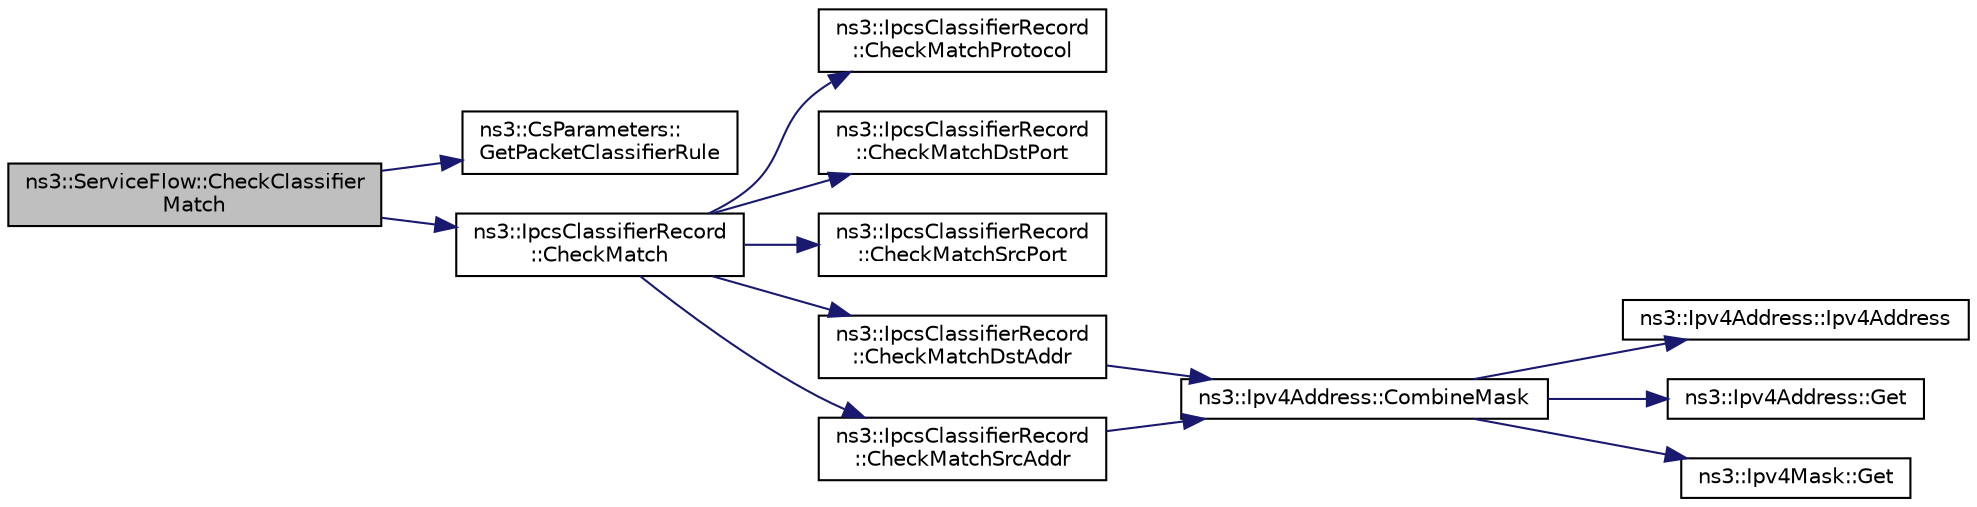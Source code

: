 digraph "ns3::ServiceFlow::CheckClassifierMatch"
{
  edge [fontname="Helvetica",fontsize="10",labelfontname="Helvetica",labelfontsize="10"];
  node [fontname="Helvetica",fontsize="10",shape=record];
  rankdir="LR";
  Node1 [label="ns3::ServiceFlow::CheckClassifier\lMatch",height=0.2,width=0.4,color="black", fillcolor="grey75", style="filled", fontcolor="black"];
  Node1 -> Node2 [color="midnightblue",fontsize="10",style="solid"];
  Node2 [label="ns3::CsParameters::\lGetPacketClassifierRule",height=0.2,width=0.4,color="black", fillcolor="white", style="filled",URL="$db/dfc/classns3_1_1CsParameters.html#a91ba1b4181f6745e3d41c6e0592e95a8"];
  Node1 -> Node3 [color="midnightblue",fontsize="10",style="solid"];
  Node3 [label="ns3::IpcsClassifierRecord\l::CheckMatch",height=0.2,width=0.4,color="black", fillcolor="white", style="filled",URL="$d4/d4e/classns3_1_1IpcsClassifierRecord.html#ad11e2dc1f66d5238281975bfd4da5180",tooltip="check if a packets can be used with this classifier "];
  Node3 -> Node4 [color="midnightblue",fontsize="10",style="solid"];
  Node4 [label="ns3::IpcsClassifierRecord\l::CheckMatchProtocol",height=0.2,width=0.4,color="black", fillcolor="white", style="filled",URL="$d4/d4e/classns3_1_1IpcsClassifierRecord.html#a00cd1e3609ba14dee54983607cc43739"];
  Node3 -> Node5 [color="midnightblue",fontsize="10",style="solid"];
  Node5 [label="ns3::IpcsClassifierRecord\l::CheckMatchDstPort",height=0.2,width=0.4,color="black", fillcolor="white", style="filled",URL="$d4/d4e/classns3_1_1IpcsClassifierRecord.html#ad9b047a3a4106014b57a9fa96bb3b59c"];
  Node3 -> Node6 [color="midnightblue",fontsize="10",style="solid"];
  Node6 [label="ns3::IpcsClassifierRecord\l::CheckMatchSrcPort",height=0.2,width=0.4,color="black", fillcolor="white", style="filled",URL="$d4/d4e/classns3_1_1IpcsClassifierRecord.html#a7b39a1ebf70e5d93c6bb290d8d38a854"];
  Node3 -> Node7 [color="midnightblue",fontsize="10",style="solid"];
  Node7 [label="ns3::IpcsClassifierRecord\l::CheckMatchDstAddr",height=0.2,width=0.4,color="black", fillcolor="white", style="filled",URL="$d4/d4e/classns3_1_1IpcsClassifierRecord.html#a86c218761344c8208f0f20810f91d886"];
  Node7 -> Node8 [color="midnightblue",fontsize="10",style="solid"];
  Node8 [label="ns3::Ipv4Address::CombineMask",height=0.2,width=0.4,color="black", fillcolor="white", style="filled",URL="$de/d55/classns3_1_1Ipv4Address.html#abc9bf1629800f0809d97dfd8b5c38bc7",tooltip="Combine this address with a network mask. "];
  Node8 -> Node9 [color="midnightblue",fontsize="10",style="solid"];
  Node9 [label="ns3::Ipv4Address::Ipv4Address",height=0.2,width=0.4,color="black", fillcolor="white", style="filled",URL="$de/d55/classns3_1_1Ipv4Address.html#aaabb51dd481f4b6908afd72affc49b20"];
  Node8 -> Node10 [color="midnightblue",fontsize="10",style="solid"];
  Node10 [label="ns3::Ipv4Address::Get",height=0.2,width=0.4,color="black", fillcolor="white", style="filled",URL="$de/d55/classns3_1_1Ipv4Address.html#ae65810a69898982e927b83660d3bc4d8"];
  Node8 -> Node11 [color="midnightblue",fontsize="10",style="solid"];
  Node11 [label="ns3::Ipv4Mask::Get",height=0.2,width=0.4,color="black", fillcolor="white", style="filled",URL="$d5/df8/classns3_1_1Ipv4Mask.html#ac557d10d9807bbc022ed64e2b929b2db"];
  Node3 -> Node12 [color="midnightblue",fontsize="10",style="solid"];
  Node12 [label="ns3::IpcsClassifierRecord\l::CheckMatchSrcAddr",height=0.2,width=0.4,color="black", fillcolor="white", style="filled",URL="$d4/d4e/classns3_1_1IpcsClassifierRecord.html#a6919d65beccaf902569d92f5f4fe0aef"];
  Node12 -> Node8 [color="midnightblue",fontsize="10",style="solid"];
}
